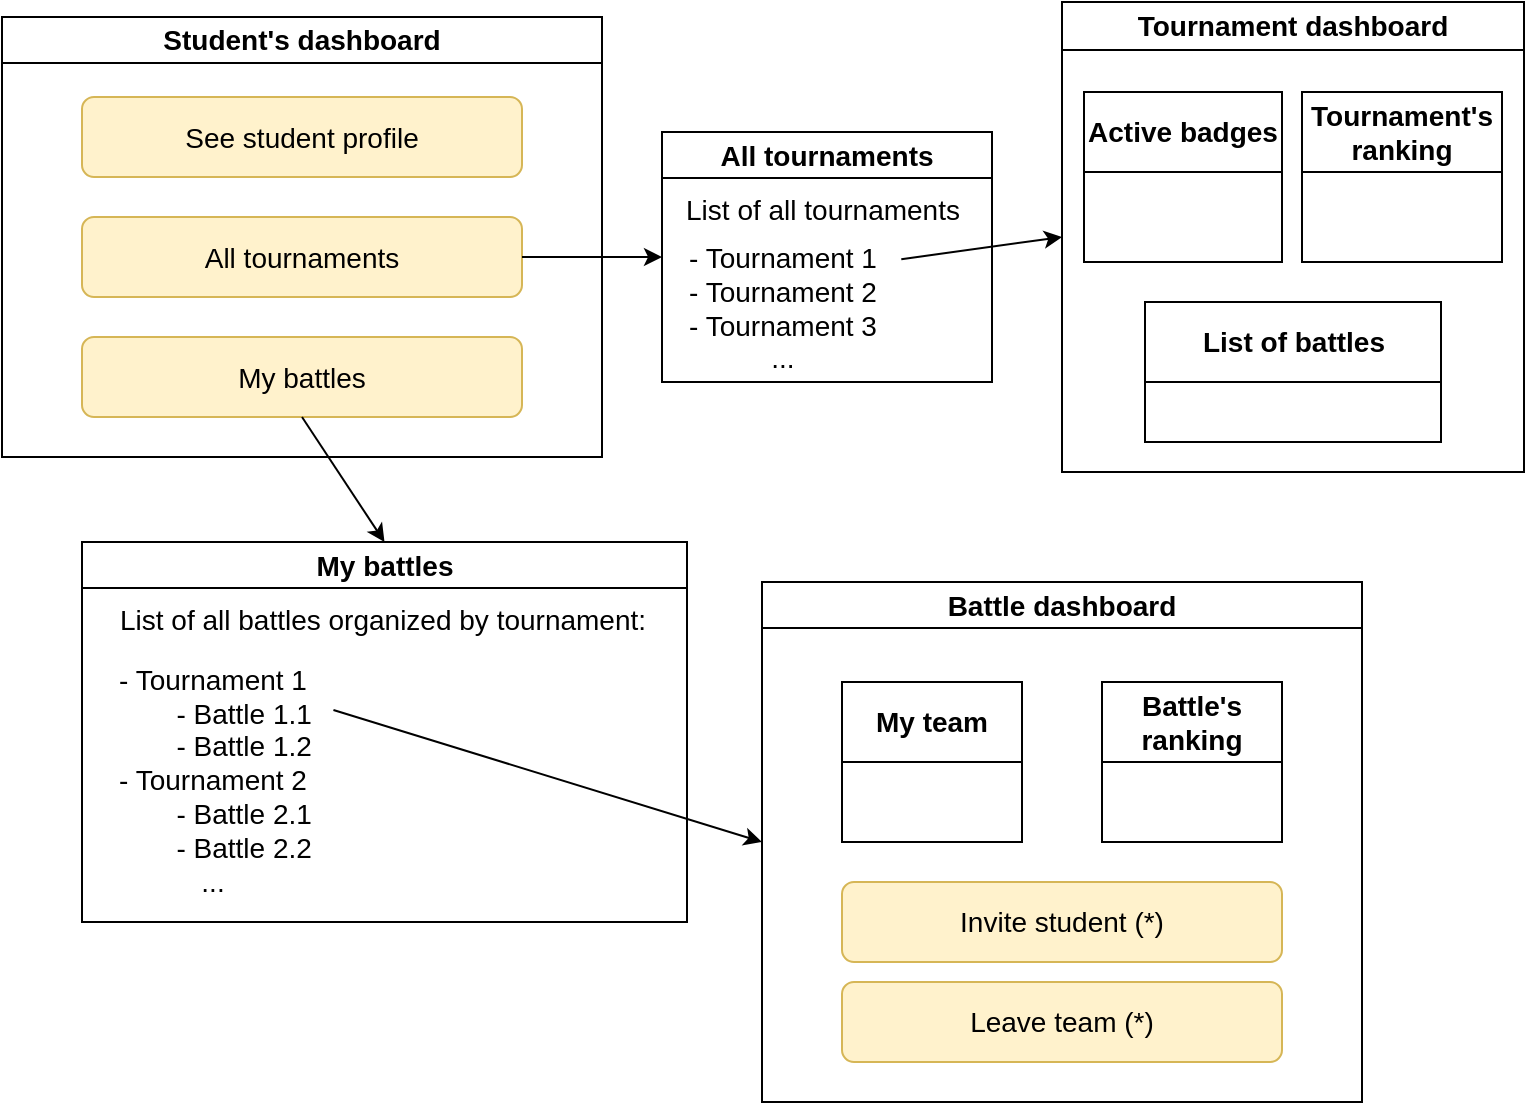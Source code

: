<mxfile version="22.1.3" type="device" pages="3">
  <diagram name="Student dashboard" id="eqFCrr45GRlI0DkMSjQY">
    <mxGraphModel dx="1313" dy="718" grid="1" gridSize="10" guides="1" tooltips="1" connect="1" arrows="1" fold="1" page="1" pageScale="1" pageWidth="827" pageHeight="1169" math="0" shadow="0">
      <root>
        <mxCell id="0" />
        <mxCell id="1" parent="0" />
        <mxCell id="Qa3SlvcVOTykm9FDPL1g-3" value="Student&#39;s dashboard" style="swimlane;whiteSpace=wrap;html=1;fontSize=14;" parent="1" vertex="1">
          <mxGeometry x="40" y="77.5" width="300" height="220" as="geometry" />
        </mxCell>
        <mxCell id="Qa3SlvcVOTykm9FDPL1g-4" value="See student profile" style="rounded=1;whiteSpace=wrap;html=1;fontSize=14;fillColor=#fff2cc;strokeColor=#d6b656;" parent="Qa3SlvcVOTykm9FDPL1g-3" vertex="1">
          <mxGeometry x="40" y="40" width="220" height="40" as="geometry" />
        </mxCell>
        <mxCell id="Qa3SlvcVOTykm9FDPL1g-5" value="All tournaments" style="rounded=1;whiteSpace=wrap;html=1;fontSize=14;fillColor=#fff2cc;strokeColor=#d6b656;" parent="Qa3SlvcVOTykm9FDPL1g-3" vertex="1">
          <mxGeometry x="40" y="100" width="220" height="40" as="geometry" />
        </mxCell>
        <mxCell id="Qa3SlvcVOTykm9FDPL1g-6" value="My battles" style="rounded=1;whiteSpace=wrap;html=1;fontSize=14;fillColor=#fff2cc;strokeColor=#d6b656;" parent="Qa3SlvcVOTykm9FDPL1g-3" vertex="1">
          <mxGeometry x="40" y="160" width="220" height="40" as="geometry" />
        </mxCell>
        <mxCell id="Qa3SlvcVOTykm9FDPL1g-7" value="" style="endArrow=classic;html=1;rounded=0;exitX=1;exitY=0.5;exitDx=0;exitDy=0;entryX=0;entryY=0.5;entryDx=0;entryDy=0;fontSize=14;" parent="1" source="Qa3SlvcVOTykm9FDPL1g-5" target="Qa3SlvcVOTykm9FDPL1g-8" edge="1">
          <mxGeometry width="50" height="50" relative="1" as="geometry">
            <mxPoint x="430" y="150" as="sourcePoint" />
            <mxPoint x="490" y="160" as="targetPoint" />
          </mxGeometry>
        </mxCell>
        <mxCell id="Qa3SlvcVOTykm9FDPL1g-8" value="All tournaments" style="swimlane;whiteSpace=wrap;html=1;fontSize=14;" parent="1" vertex="1">
          <mxGeometry x="370" y="135" width="165" height="125" as="geometry" />
        </mxCell>
        <mxCell id="Qa3SlvcVOTykm9FDPL1g-12" value="List of all tournaments" style="text;html=1;align=center;verticalAlign=middle;resizable=0;points=[];autosize=1;strokeColor=none;fillColor=none;fontSize=14;" parent="Qa3SlvcVOTykm9FDPL1g-8" vertex="1">
          <mxGeometry y="24" width="160" height="30" as="geometry" />
        </mxCell>
        <mxCell id="Qa3SlvcVOTykm9FDPL1g-14" value="- Tournament 1&lt;br style=&quot;font-size: 14px;&quot;&gt;- Tournament 2&lt;br style=&quot;font-size: 14px;&quot;&gt;- Tournament 3&lt;br style=&quot;font-size: 14px;&quot;&gt;..." style="text;html=1;align=center;verticalAlign=middle;resizable=0;points=[];autosize=1;strokeColor=none;fillColor=none;fontSize=14;" parent="Qa3SlvcVOTykm9FDPL1g-8" vertex="1">
          <mxGeometry y="48" width="120" height="80" as="geometry" />
        </mxCell>
        <mxCell id="Qa3SlvcVOTykm9FDPL1g-15" value="" style="endArrow=classic;html=1;rounded=0;exitX=0.997;exitY=0.195;exitDx=0;exitDy=0;exitPerimeter=0;fontSize=14;entryX=0;entryY=0.5;entryDx=0;entryDy=0;" parent="1" source="Qa3SlvcVOTykm9FDPL1g-14" target="Oq-7-J-Ro8cwWhJverXt-1" edge="1">
          <mxGeometry width="50" height="50" relative="1" as="geometry">
            <mxPoint x="520" y="160" as="sourcePoint" />
            <mxPoint x="600" y="170" as="targetPoint" />
          </mxGeometry>
        </mxCell>
        <mxCell id="Qa3SlvcVOTykm9FDPL1g-19" value="" style="endArrow=classic;html=1;rounded=0;exitX=0.5;exitY=1;exitDx=0;exitDy=0;entryX=0.5;entryY=0;entryDx=0;entryDy=0;fontSize=14;" parent="1" source="Qa3SlvcVOTykm9FDPL1g-6" target="Qa3SlvcVOTykm9FDPL1g-20" edge="1">
          <mxGeometry width="50" height="50" relative="1" as="geometry">
            <mxPoint x="320" y="190" as="sourcePoint" />
            <mxPoint x="380" y="290" as="targetPoint" />
          </mxGeometry>
        </mxCell>
        <mxCell id="Qa3SlvcVOTykm9FDPL1g-20" value="My battles" style="swimlane;whiteSpace=wrap;html=1;fontSize=14;" parent="1" vertex="1">
          <mxGeometry x="80" y="340" width="302.5" height="190" as="geometry" />
        </mxCell>
        <mxCell id="Qa3SlvcVOTykm9FDPL1g-21" value="List of all battles organized by tournament:" style="text;html=1;align=center;verticalAlign=middle;resizable=0;points=[];autosize=1;strokeColor=none;fillColor=none;fontSize=14;" parent="Qa3SlvcVOTykm9FDPL1g-20" vertex="1">
          <mxGeometry x="5" y="24" width="290" height="30" as="geometry" />
        </mxCell>
        <mxCell id="Qa3SlvcVOTykm9FDPL1g-22" value="- Tournament 1&lt;br style=&quot;font-size: 14px;&quot;&gt;&lt;span style=&quot;white-space: pre; font-size: 14px;&quot;&gt;&#x9;&lt;/span&gt;- Battle 1.1&lt;br style=&quot;font-size: 14px;&quot;&gt;&lt;span style=&quot;white-space: pre; font-size: 14px;&quot;&gt;&#x9;&lt;/span&gt;- Battle 1.2&lt;br style=&quot;font-size: 14px;&quot;&gt;- Tournament 2&lt;br style=&quot;font-size: 14px;&quot;&gt;&lt;span style=&quot;white-space: pre; font-size: 14px;&quot;&gt;&#x9;&lt;/span&gt;- Battle 2.1&lt;br style=&quot;font-size: 14px;&quot;&gt;&lt;span style=&quot;white-space: pre; font-size: 14px;&quot;&gt;&#x9;&lt;/span&gt;- Battle 2.2&lt;br style=&quot;font-size: 14px;&quot;&gt;..." style="text;html=1;align=center;verticalAlign=middle;resizable=0;points=[];autosize=1;strokeColor=none;fillColor=none;fontSize=14;" parent="Qa3SlvcVOTykm9FDPL1g-20" vertex="1">
          <mxGeometry x="5" y="54" width="120" height="130" as="geometry" />
        </mxCell>
        <mxCell id="Qa3SlvcVOTykm9FDPL1g-23" value="" style="endArrow=classic;html=1;rounded=0;exitX=1.006;exitY=0.231;exitDx=0;exitDy=0;exitPerimeter=0;entryX=0;entryY=0.5;entryDx=0;entryDy=0;fontSize=14;" parent="1" source="Qa3SlvcVOTykm9FDPL1g-22" target="Qa3SlvcVOTykm9FDPL1g-25" edge="1">
          <mxGeometry width="50" height="50" relative="1" as="geometry">
            <mxPoint x="322.5" y="260" as="sourcePoint" />
            <mxPoint x="532.5" y="395" as="targetPoint" />
          </mxGeometry>
        </mxCell>
        <mxCell id="Qa3SlvcVOTykm9FDPL1g-25" value="Battle dashboard" style="swimlane;whiteSpace=wrap;html=1;fontSize=14;" parent="1" vertex="1">
          <mxGeometry x="420" y="360" width="300" height="260" as="geometry" />
        </mxCell>
        <mxCell id="Qa3SlvcVOTykm9FDPL1g-28" value="Battle&#39;s ranking" style="swimlane;whiteSpace=wrap;html=1;startSize=40;fontSize=14;" parent="Qa3SlvcVOTykm9FDPL1g-25" vertex="1">
          <mxGeometry x="170" y="50" width="90" height="80" as="geometry" />
        </mxCell>
        <mxCell id="Qa3SlvcVOTykm9FDPL1g-29" value="Invite student (*)" style="rounded=1;whiteSpace=wrap;html=1;fontSize=14;labelBackgroundColor=none;fillColor=#fff2cc;strokeColor=#d6b656;" parent="Qa3SlvcVOTykm9FDPL1g-25" vertex="1">
          <mxGeometry x="40" y="150" width="220" height="40" as="geometry" />
        </mxCell>
        <mxCell id="Qa3SlvcVOTykm9FDPL1g-30" value="My team" style="swimlane;whiteSpace=wrap;html=1;startSize=40;fontSize=14;" parent="Qa3SlvcVOTykm9FDPL1g-25" vertex="1">
          <mxGeometry x="40" y="50" width="90" height="80" as="geometry" />
        </mxCell>
        <mxCell id="TNMWpftsrmkYmvqPjq0u-3" value="Leave team (*)" style="rounded=1;whiteSpace=wrap;html=1;fontSize=14;labelBackgroundColor=none;fillColor=#fff2cc;strokeColor=#d6b656;" vertex="1" parent="Qa3SlvcVOTykm9FDPL1g-25">
          <mxGeometry x="40" y="200" width="220" height="40" as="geometry" />
        </mxCell>
        <mxCell id="Oq-7-J-Ro8cwWhJverXt-1" value="Tournament dashboard" style="swimlane;whiteSpace=wrap;html=1;startSize=24;fontSize=14;" parent="1" vertex="1">
          <mxGeometry x="570" y="70" width="231" height="235" as="geometry" />
        </mxCell>
        <mxCell id="Oq-7-J-Ro8cwWhJverXt-2" value="Tournament&#39;s ranking" style="swimlane;whiteSpace=wrap;html=1;startSize=40;fontSize=14;" parent="Oq-7-J-Ro8cwWhJverXt-1" vertex="1">
          <mxGeometry x="120" y="45" width="100" height="85" as="geometry" />
        </mxCell>
        <mxCell id="Oq-7-J-Ro8cwWhJverXt-3" value="Active badges" style="swimlane;whiteSpace=wrap;html=1;startSize=40;fontSize=14;" parent="Oq-7-J-Ro8cwWhJverXt-1" vertex="1">
          <mxGeometry x="11" y="45" width="99" height="85" as="geometry" />
        </mxCell>
        <mxCell id="EYySGUVC_HXEcQrXlCBC-1" value="List of battles" style="swimlane;whiteSpace=wrap;html=1;startSize=40;fontSize=14;" vertex="1" parent="Oq-7-J-Ro8cwWhJverXt-1">
          <mxGeometry x="41.5" y="150" width="148" height="70" as="geometry" />
        </mxCell>
      </root>
    </mxGraphModel>
  </diagram>
  <diagram id="6ma6yTve14gbqSJbeBRZ" name="Educator dashboard">
    <mxGraphModel dx="1235" dy="675" grid="1" gridSize="10" guides="1" tooltips="1" connect="1" arrows="1" fold="1" page="1" pageScale="1" pageWidth="827" pageHeight="1169" math="0" shadow="0">
      <root>
        <mxCell id="0" />
        <mxCell id="1" parent="0" />
        <mxCell id="VC_KYBVAALVG9Ox1doF0-1" value="Educator&#39;s dashboard" style="swimlane;whiteSpace=wrap;html=1;fontSize=14;" parent="1" vertex="1">
          <mxGeometry x="40" y="40" width="300" height="340" as="geometry" />
        </mxCell>
        <mxCell id="VC_KYBVAALVG9Ox1doF0-2" value="See student profile" style="rounded=1;whiteSpace=wrap;html=1;fontSize=14;fillColor=#fff2cc;strokeColor=#d6b656;" parent="VC_KYBVAALVG9Ox1doF0-1" vertex="1">
          <mxGeometry x="40" y="40" width="220" height="40" as="geometry" />
        </mxCell>
        <mxCell id="VC_KYBVAALVG9Ox1doF0-3" value="All tournaments" style="rounded=1;whiteSpace=wrap;html=1;fontSize=14;fillColor=#fff2cc;strokeColor=#d6b656;" parent="VC_KYBVAALVG9Ox1doF0-1" vertex="1">
          <mxGeometry x="40" y="100" width="220" height="40" as="geometry" />
        </mxCell>
        <mxCell id="VC_KYBVAALVG9Ox1doF0-4" value="Create new tournament" style="rounded=1;whiteSpace=wrap;html=1;fontSize=14;fillColor=#fff2cc;strokeColor=#d6b656;" parent="VC_KYBVAALVG9Ox1doF0-1" vertex="1">
          <mxGeometry x="40" y="160" width="220" height="40" as="geometry" />
        </mxCell>
        <mxCell id="VC_KYBVAALVG9Ox1doF0-20" value="My tournaments" style="rounded=1;whiteSpace=wrap;html=1;fontSize=14;fillColor=#fff2cc;strokeColor=#d6b656;" parent="VC_KYBVAALVG9Ox1doF0-1" vertex="1">
          <mxGeometry x="40" y="220" width="220" height="40" as="geometry" />
        </mxCell>
        <mxCell id="VC_KYBVAALVG9Ox1doF0-21" value="My battles" style="rounded=1;whiteSpace=wrap;html=1;fontSize=14;fillColor=#fff2cc;strokeColor=#d6b656;" parent="VC_KYBVAALVG9Ox1doF0-1" vertex="1">
          <mxGeometry x="40" y="280" width="220" height="40" as="geometry" />
        </mxCell>
        <mxCell id="VC_KYBVAALVG9Ox1doF0-5" value="" style="endArrow=classic;html=1;rounded=0;entryX=0;entryY=0.5;entryDx=0;entryDy=0;fontSize=14;exitX=1;exitY=0.5;exitDx=0;exitDy=0;" parent="1" source="VC_KYBVAALVG9Ox1doF0-4" target="VC_KYBVAALVG9Ox1doF0-6" edge="1">
          <mxGeometry width="50" height="50" relative="1" as="geometry">
            <mxPoint x="300" y="160" as="sourcePoint" />
            <mxPoint x="490" y="160" as="targetPoint" />
          </mxGeometry>
        </mxCell>
        <mxCell id="VC_KYBVAALVG9Ox1doF0-6" value="Create tournament" style="swimlane;whiteSpace=wrap;html=1;fontSize=14;" parent="1" vertex="1">
          <mxGeometry x="410" y="90" width="280" height="130" as="geometry" />
        </mxCell>
        <mxCell id="VC_KYBVAALVG9Ox1doF0-7" value="Form to be compiled" style="text;html=1;align=center;verticalAlign=middle;resizable=0;points=[];autosize=1;strokeColor=none;fillColor=none;fontSize=14;" parent="VC_KYBVAALVG9Ox1doF0-6" vertex="1">
          <mxGeometry x="65" y="37" width="150" height="30" as="geometry" />
        </mxCell>
        <mxCell id="QovsHv_9VBOWK29IREkB-1" value="Create badge" style="rounded=1;whiteSpace=wrap;html=1;fontSize=14;fillColor=#fff2cc;strokeColor=#d6b656;" vertex="1" parent="VC_KYBVAALVG9Ox1doF0-6">
          <mxGeometry x="30" y="70" width="220" height="40" as="geometry" />
        </mxCell>
        <mxCell id="VC_KYBVAALVG9Ox1doF0-11" value="" style="endArrow=classic;html=1;rounded=0;entryX=0.5;entryY=0;entryDx=0;entryDy=0;fontSize=14;" parent="1" source="VC_KYBVAALVG9Ox1doF0-21" target="VC_KYBVAALVG9Ox1doF0-12" edge="1">
          <mxGeometry width="50" height="50" relative="1" as="geometry">
            <mxPoint x="190" y="440" as="sourcePoint" />
            <mxPoint x="380" y="290" as="targetPoint" />
          </mxGeometry>
        </mxCell>
        <mxCell id="VC_KYBVAALVG9Ox1doF0-12" value="All battles" style="swimlane;whiteSpace=wrap;html=1;fontSize=14;" parent="1" vertex="1">
          <mxGeometry x="40" y="430" width="292.5" height="190" as="geometry" />
        </mxCell>
        <mxCell id="VC_KYBVAALVG9Ox1doF0-13" value="List of all battles organized by tournament:" style="text;html=1;align=center;verticalAlign=middle;resizable=0;points=[];autosize=1;strokeColor=none;fillColor=none;fontSize=14;" parent="VC_KYBVAALVG9Ox1doF0-12" vertex="1">
          <mxGeometry x="2.5" y="30" width="290" height="30" as="geometry" />
        </mxCell>
        <mxCell id="VC_KYBVAALVG9Ox1doF0-14" value="- Tournament 1&lt;br style=&quot;font-size: 14px;&quot;&gt;&lt;span style=&quot;white-space: pre; font-size: 14px;&quot;&gt;&#x9;&lt;/span&gt;- Battle 1.1&lt;br style=&quot;font-size: 14px;&quot;&gt;&lt;span style=&quot;white-space: pre; font-size: 14px;&quot;&gt;&#x9;&lt;/span&gt;- Battle 1.2&lt;br style=&quot;font-size: 14px;&quot;&gt;- Tournament 2&lt;br style=&quot;font-size: 14px;&quot;&gt;&lt;span style=&quot;white-space: pre; font-size: 14px;&quot;&gt;&#x9;&lt;/span&gt;- Battle 2.1&lt;br style=&quot;font-size: 14px;&quot;&gt;&lt;span style=&quot;white-space: pre; font-size: 14px;&quot;&gt;&#x9;&lt;/span&gt;- Battle 2.2&lt;br style=&quot;font-size: 14px;&quot;&gt;..." style="text;html=1;align=center;verticalAlign=middle;resizable=0;points=[];autosize=1;strokeColor=none;fillColor=none;fontSize=14;" parent="VC_KYBVAALVG9Ox1doF0-12" vertex="1">
          <mxGeometry x="12.5" y="50" width="120" height="130" as="geometry" />
        </mxCell>
        <mxCell id="VC_KYBVAALVG9Ox1doF0-15" value="" style="endArrow=classic;html=1;rounded=0;exitX=1.006;exitY=0.231;exitDx=0;exitDy=0;exitPerimeter=0;entryX=0.5;entryY=0;entryDx=0;entryDy=0;fontSize=14;" parent="1" source="VC_KYBVAALVG9Ox1doF0-14" target="VC_KYBVAALVG9Ox1doF0-16" edge="1">
          <mxGeometry width="50" height="50" relative="1" as="geometry">
            <mxPoint x="310" y="230" as="sourcePoint" />
            <mxPoint x="520" y="365" as="targetPoint" />
          </mxGeometry>
        </mxCell>
        <mxCell id="VC_KYBVAALVG9Ox1doF0-16" value="Manage battle" style="swimlane;whiteSpace=wrap;html=1;fontSize=14;" parent="1" vertex="1">
          <mxGeometry x="40" y="660" width="390" height="160" as="geometry" />
        </mxCell>
        <mxCell id="VC_KYBVAALVG9Ox1doF0-17" value="Battle&#39;s ranking" style="swimlane;whiteSpace=wrap;html=1;startSize=40;fontSize=14;" parent="VC_KYBVAALVG9Ox1doF0-16" vertex="1">
          <mxGeometry x="280" y="50" width="90" height="80" as="geometry" />
        </mxCell>
        <mxCell id="VC_KYBVAALVG9Ox1doF0-18" value="Perform manual evaluation (*)" style="rounded=1;whiteSpace=wrap;html=1;fontSize=14;fillColor=#fff2cc;strokeColor=#d6b656;" parent="VC_KYBVAALVG9Ox1doF0-16" vertex="1">
          <mxGeometry x="30" y="40" width="220" height="40" as="geometry" />
        </mxCell>
        <mxCell id="VC_KYBVAALVG9Ox1doF0-22" value="Close consolidation stage (*)" style="rounded=1;whiteSpace=wrap;html=1;fontSize=14;fillColor=#fff2cc;strokeColor=#d6b656;" parent="VC_KYBVAALVG9Ox1doF0-16" vertex="1">
          <mxGeometry x="30" y="99" width="220" height="40" as="geometry" />
        </mxCell>
        <mxCell id="VC_KYBVAALVG9Ox1doF0-25" value="" style="endArrow=classic;html=1;rounded=0;exitX=1;exitY=0.5;exitDx=0;exitDy=0;entryX=0;entryY=0.5;entryDx=0;entryDy=0;fontSize=14;" parent="1" source="VC_KYBVAALVG9Ox1doF0-20" target="VC_KYBVAALVG9Ox1doF0-26" edge="1">
          <mxGeometry width="50" height="50" relative="1" as="geometry">
            <mxPoint x="200" y="370" as="sourcePoint" />
            <mxPoint x="440" y="320" as="targetPoint" />
          </mxGeometry>
        </mxCell>
        <mxCell id="VC_KYBVAALVG9Ox1doF0-26" value="My tournaments" style="swimlane;whiteSpace=wrap;html=1;fontSize=14;" parent="1" vertex="1">
          <mxGeometry x="410" y="250" width="170" height="130" as="geometry" />
        </mxCell>
        <mxCell id="OZ_0LRhinvWxB8M8GtEa-1" value="- Tournament 1&lt;br style=&quot;font-size: 14px;&quot;&gt;- Tournament 2&lt;br style=&quot;font-size: 14px;&quot;&gt;- Tournament 3&lt;br style=&quot;font-size: 14px;&quot;&gt;..." style="text;html=1;align=center;verticalAlign=middle;resizable=0;points=[];autosize=1;strokeColor=none;fillColor=none;fontSize=14;" parent="VC_KYBVAALVG9Ox1doF0-26" vertex="1">
          <mxGeometry y="53" width="120" height="80" as="geometry" />
        </mxCell>
        <mxCell id="OZ_0LRhinvWxB8M8GtEa-2" value="List my tournaments:" style="text;html=1;align=center;verticalAlign=middle;resizable=0;points=[];autosize=1;strokeColor=none;fillColor=none;fontSize=14;" parent="VC_KYBVAALVG9Ox1doF0-26" vertex="1">
          <mxGeometry x="4" y="30" width="150" height="30" as="geometry" />
        </mxCell>
        <mxCell id="OZ_0LRhinvWxB8M8GtEa-3" value="" style="endArrow=classic;html=1;rounded=0;exitX=0.983;exitY=0.42;exitDx=0;exitDy=0;exitPerimeter=0;fontSize=14;" parent="1" source="OZ_0LRhinvWxB8M8GtEa-1" target="OZ_0LRhinvWxB8M8GtEa-4" edge="1">
          <mxGeometry width="50" height="50" relative="1" as="geometry">
            <mxPoint x="530" y="174" as="sourcePoint" />
            <mxPoint x="548" y="480" as="targetPoint" />
          </mxGeometry>
        </mxCell>
        <mxCell id="OZ_0LRhinvWxB8M8GtEa-4" value="Manage tournament" style="swimlane;whiteSpace=wrap;html=1;fontSize=14;" parent="1" vertex="1">
          <mxGeometry x="370" y="410" width="290" height="220" as="geometry" />
        </mxCell>
        <mxCell id="OZ_0LRhinvWxB8M8GtEa-6" value="Invite educator" style="rounded=1;whiteSpace=wrap;html=1;fontSize=14;fillColor=#fff2cc;strokeColor=#d6b656;" parent="OZ_0LRhinvWxB8M8GtEa-4" vertex="1">
          <mxGeometry x="36" y="108" width="220" height="40" as="geometry" />
        </mxCell>
        <mxCell id="OZ_0LRhinvWxB8M8GtEa-7" value="Create battle" style="rounded=1;whiteSpace=wrap;html=1;fontSize=14;fillColor=#fff2cc;strokeColor=#d6b656;" parent="OZ_0LRhinvWxB8M8GtEa-4" vertex="1">
          <mxGeometry x="35" y="45" width="220" height="40" as="geometry" />
        </mxCell>
        <mxCell id="OZ_0LRhinvWxB8M8GtEa-8" value="Close tournament (*)" style="rounded=1;whiteSpace=wrap;html=1;fontSize=14;fillColor=#fff2cc;strokeColor=#d6b656;" parent="OZ_0LRhinvWxB8M8GtEa-4" vertex="1">
          <mxGeometry x="35" y="165" width="220" height="40" as="geometry" />
        </mxCell>
        <mxCell id="QovsHv_9VBOWK29IREkB-2" value="" style="endArrow=classic;html=1;rounded=0;exitX=1;exitY=0.5;exitDx=0;exitDy=0;fontSize=14;" edge="1" parent="1" source="VC_KYBVAALVG9Ox1doF0-3">
          <mxGeometry width="50" height="50" relative="1" as="geometry">
            <mxPoint x="310" y="290" as="sourcePoint" />
            <mxPoint x="420" y="50" as="targetPoint" />
          </mxGeometry>
        </mxCell>
        <mxCell id="QovsHv_9VBOWK29IREkB-3" value="&lt;font style=&quot;font-size: 14px;&quot;&gt;(All tournaments)&lt;/font&gt;" style="text;html=1;align=center;verticalAlign=middle;resizable=0;points=[];autosize=1;strokeColor=none;fillColor=none;" vertex="1" parent="1">
          <mxGeometry x="420" y="30" width="130" height="30" as="geometry" />
        </mxCell>
        <mxCell id="QovsHv_9VBOWK29IREkB-4" value="Create battle" style="swimlane;whiteSpace=wrap;html=1;fontSize=14;" vertex="1" parent="1">
          <mxGeometry x="620" y="320" width="170" height="70" as="geometry" />
        </mxCell>
        <mxCell id="QovsHv_9VBOWK29IREkB-5" value="Form to be compiled" style="text;html=1;align=center;verticalAlign=middle;resizable=0;points=[];autosize=1;strokeColor=none;fillColor=none;fontSize=14;" vertex="1" parent="QovsHv_9VBOWK29IREkB-4">
          <mxGeometry x="10" y="33" width="150" height="30" as="geometry" />
        </mxCell>
        <mxCell id="QovsHv_9VBOWK29IREkB-7" value="" style="endArrow=classic;html=1;rounded=0;exitX=1;exitY=0.5;exitDx=0;exitDy=0;fontSize=14;entryX=0.5;entryY=1;entryDx=0;entryDy=0;edgeStyle=orthogonalEdgeStyle;" edge="1" parent="1" source="OZ_0LRhinvWxB8M8GtEa-7" target="QovsHv_9VBOWK29IREkB-4">
          <mxGeometry width="50" height="50" relative="1" as="geometry">
            <mxPoint x="538" y="347" as="sourcePoint" />
            <mxPoint x="533" y="420" as="targetPoint" />
          </mxGeometry>
        </mxCell>
      </root>
    </mxGraphModel>
  </diagram>
  <diagram id="7pK9DDgjAHsq6PjE2I_2" name="Login-Register">
    <mxGraphModel dx="1050" dy="574" grid="1" gridSize="10" guides="1" tooltips="1" connect="1" arrows="1" fold="1" page="1" pageScale="1" pageWidth="827" pageHeight="1169" math="0" shadow="0">
      <root>
        <mxCell id="0" />
        <mxCell id="1" parent="0" />
        <mxCell id="Js1DhRI2FP9c2BkqCy15-1" value="&lt;font style=&quot;font-size: 14px;&quot;&gt;User registration&lt;/font&gt;" style="swimlane;whiteSpace=wrap;html=1;align=left;fontSize=14;" parent="1" vertex="1">
          <mxGeometry x="440" y="60" width="280" height="410" as="geometry" />
        </mxCell>
        <mxCell id="Js1DhRI2FP9c2BkqCy15-2" value="&amp;nbsp;e-mail" style="rounded=0;whiteSpace=wrap;html=1;align=center;fontSize=14;fillColor=#d5e8d4;strokeColor=#82b366;" parent="Js1DhRI2FP9c2BkqCy15-1" vertex="1">
          <mxGeometry x="40.13" y="195" width="199.87" height="30" as="geometry" />
        </mxCell>
        <mxCell id="Js1DhRI2FP9c2BkqCy15-5" value="password" style="rounded=0;whiteSpace=wrap;html=1;align=center;fontSize=14;fillColor=#d5e8d4;strokeColor=#82b366;" parent="Js1DhRI2FP9c2BkqCy15-1" vertex="1">
          <mxGeometry x="40.13" y="250" width="200" height="30" as="geometry" />
        </mxCell>
        <mxCell id="Js1DhRI2FP9c2BkqCy15-6" value="" style="whiteSpace=wrap;html=1;aspect=fixed;fontSize=14;fillColor=#d5e8d4;strokeColor=#82b366;" parent="Js1DhRI2FP9c2BkqCy15-1" vertex="1">
          <mxGeometry x="40.13" y="308.75" width="12.5" height="12.5" as="geometry" />
        </mxCell>
        <mxCell id="Js1DhRI2FP9c2BkqCy15-7" value="&lt;font style=&quot;font-size: 14px;&quot;&gt;Educator&lt;/font&gt;" style="text;html=1;align=center;verticalAlign=middle;resizable=0;points=[];autosize=1;strokeColor=none;fillColor=none;fontSize=14;" parent="Js1DhRI2FP9c2BkqCy15-1" vertex="1">
          <mxGeometry x="52.63" y="300" width="80" height="30" as="geometry" />
        </mxCell>
        <mxCell id="Js1DhRI2FP9c2BkqCy15-8" value="&lt;font style=&quot;font-size: 14px;&quot;&gt;Student&lt;/font&gt;" style="text;html=1;align=center;verticalAlign=middle;resizable=0;points=[];autosize=1;strokeColor=none;fillColor=none;fontSize=14;" parent="Js1DhRI2FP9c2BkqCy15-1" vertex="1">
          <mxGeometry x="172.5" y="300" width="70" height="30" as="geometry" />
        </mxCell>
        <mxCell id="M2zBHJO0SpWkaPpb_EHT-2" value="&lt;div style=&quot;text-align: justify; font-size: 14px;&quot;&gt;&lt;span style=&quot;background-color: initial; font-size: 14px;&quot;&gt;name&lt;/span&gt;&lt;/div&gt;" style="rounded=0;whiteSpace=wrap;html=1;align=center;fontSize=14;fillColor=#d5e8d4;strokeColor=#82b366;" parent="Js1DhRI2FP9c2BkqCy15-1" vertex="1">
          <mxGeometry x="40.13" y="45" width="199.87" height="30" as="geometry" />
        </mxCell>
        <mxCell id="M2zBHJO0SpWkaPpb_EHT-1" value="surname" style="rounded=0;whiteSpace=wrap;html=1;align=center;fontSize=14;fillColor=#d5e8d4;strokeColor=#82b366;" parent="Js1DhRI2FP9c2BkqCy15-1" vertex="1">
          <mxGeometry x="40.13" y="95" width="199.87" height="30" as="geometry" />
        </mxCell>
        <mxCell id="M2zBHJO0SpWkaPpb_EHT-3" value="username" style="rounded=0;whiteSpace=wrap;html=1;align=center;fontSize=14;fillColor=#d5e8d4;strokeColor=#82b366;" parent="Js1DhRI2FP9c2BkqCy15-1" vertex="1">
          <mxGeometry x="40.13" y="145" width="199.87" height="30" as="geometry" />
        </mxCell>
        <mxCell id="3dZohehs4q2R133ugoLK-1" value="Sign up" style="rounded=1;whiteSpace=wrap;html=1;fontSize=14;fillColor=#fff2cc;strokeColor=#d6b656;" parent="Js1DhRI2FP9c2BkqCy15-1" vertex="1">
          <mxGeometry x="40.07" y="350" width="199.87" height="40" as="geometry" />
        </mxCell>
        <mxCell id="3dZohehs4q2R133ugoLK-3" value="" style="whiteSpace=wrap;html=1;aspect=fixed;fontSize=14;fillColor=#d5e8d4;strokeColor=#82b366;" parent="Js1DhRI2FP9c2BkqCy15-1" vertex="1">
          <mxGeometry x="160" y="308.75" width="12.5" height="12.5" as="geometry" />
        </mxCell>
        <mxCell id="3dZohehs4q2R133ugoLK-5" value="&lt;font style=&quot;font-size: 14px;&quot;&gt;User login&lt;/font&gt;" style="swimlane;whiteSpace=wrap;html=1;align=left;fontSize=14;" parent="1" vertex="1">
          <mxGeometry x="80" y="260" width="280" height="220" as="geometry" />
        </mxCell>
        <mxCell id="3dZohehs4q2R133ugoLK-11" value="&lt;div style=&quot;text-align: justify; font-size: 14px;&quot;&gt;&lt;span style=&quot;background-color: initial; font-size: 14px;&quot;&gt;username&lt;/span&gt;&lt;/div&gt;" style="rounded=0;whiteSpace=wrap;html=1;align=center;fontSize=14;fillColor=#d5e8d4;strokeColor=#82b366;" parent="3dZohehs4q2R133ugoLK-5" vertex="1">
          <mxGeometry x="40.13" y="45" width="199.87" height="30" as="geometry" />
        </mxCell>
        <mxCell id="3dZohehs4q2R133ugoLK-12" value="password" style="rounded=0;whiteSpace=wrap;html=1;align=center;fontSize=14;fillColor=#d5e8d4;strokeColor=#82b366;" parent="3dZohehs4q2R133ugoLK-5" vertex="1">
          <mxGeometry x="40.13" y="95" width="199.87" height="30" as="geometry" />
        </mxCell>
        <mxCell id="3dZohehs4q2R133ugoLK-14" value="Log in" style="rounded=1;whiteSpace=wrap;html=1;fontSize=14;fillColor=#fff2cc;strokeColor=#d6b656;" parent="3dZohehs4q2R133ugoLK-5" vertex="1">
          <mxGeometry x="40.07" y="150" width="199.87" height="40" as="geometry" />
        </mxCell>
        <mxCell id="3dZohehs4q2R133ugoLK-16" value="&lt;font style=&quot;font-size: 14px;&quot;&gt;Front page&lt;/font&gt;" style="swimlane;whiteSpace=wrap;html=1;align=left;fontSize=14;" parent="1" vertex="1">
          <mxGeometry x="80" y="56" width="280" height="164" as="geometry" />
        </mxCell>
        <mxCell id="3dZohehs4q2R133ugoLK-19" value="Log in" style="rounded=1;whiteSpace=wrap;html=1;fontSize=14;fillColor=#fff2cc;strokeColor=#d6b656;" parent="3dZohehs4q2R133ugoLK-16" vertex="1">
          <mxGeometry x="40.06" y="104" width="199.87" height="40" as="geometry" />
        </mxCell>
        <mxCell id="3dZohehs4q2R133ugoLK-20" value="Sign in" style="rounded=1;whiteSpace=wrap;html=1;fontSize=14;fillColor=#fff2cc;strokeColor=#d6b656;" parent="3dZohehs4q2R133ugoLK-16" vertex="1">
          <mxGeometry x="40.06" y="44" width="199.87" height="40" as="geometry" />
        </mxCell>
        <mxCell id="3dZohehs4q2R133ugoLK-21" value="" style="endArrow=classic;html=1;rounded=0;exitX=0.5;exitY=1;exitDx=0;exitDy=0;entryX=0.5;entryY=0;entryDx=0;entryDy=0;fontSize=14;" parent="1" source="3dZohehs4q2R133ugoLK-19" target="3dZohehs4q2R133ugoLK-5" edge="1">
          <mxGeometry width="50" height="50" relative="1" as="geometry">
            <mxPoint x="330" y="280" as="sourcePoint" />
            <mxPoint x="380" y="230" as="targetPoint" />
          </mxGeometry>
        </mxCell>
        <mxCell id="3dZohehs4q2R133ugoLK-22" value="" style="endArrow=classic;html=1;rounded=0;exitX=1;exitY=0.5;exitDx=0;exitDy=0;entryX=0;entryY=0.25;entryDx=0;entryDy=0;fontSize=14;" parent="1" source="3dZohehs4q2R133ugoLK-20" target="Js1DhRI2FP9c2BkqCy15-1" edge="1">
          <mxGeometry width="50" height="50" relative="1" as="geometry">
            <mxPoint x="230" y="210" as="sourcePoint" />
            <mxPoint x="230" y="270" as="targetPoint" />
          </mxGeometry>
        </mxCell>
      </root>
    </mxGraphModel>
  </diagram>
</mxfile>

